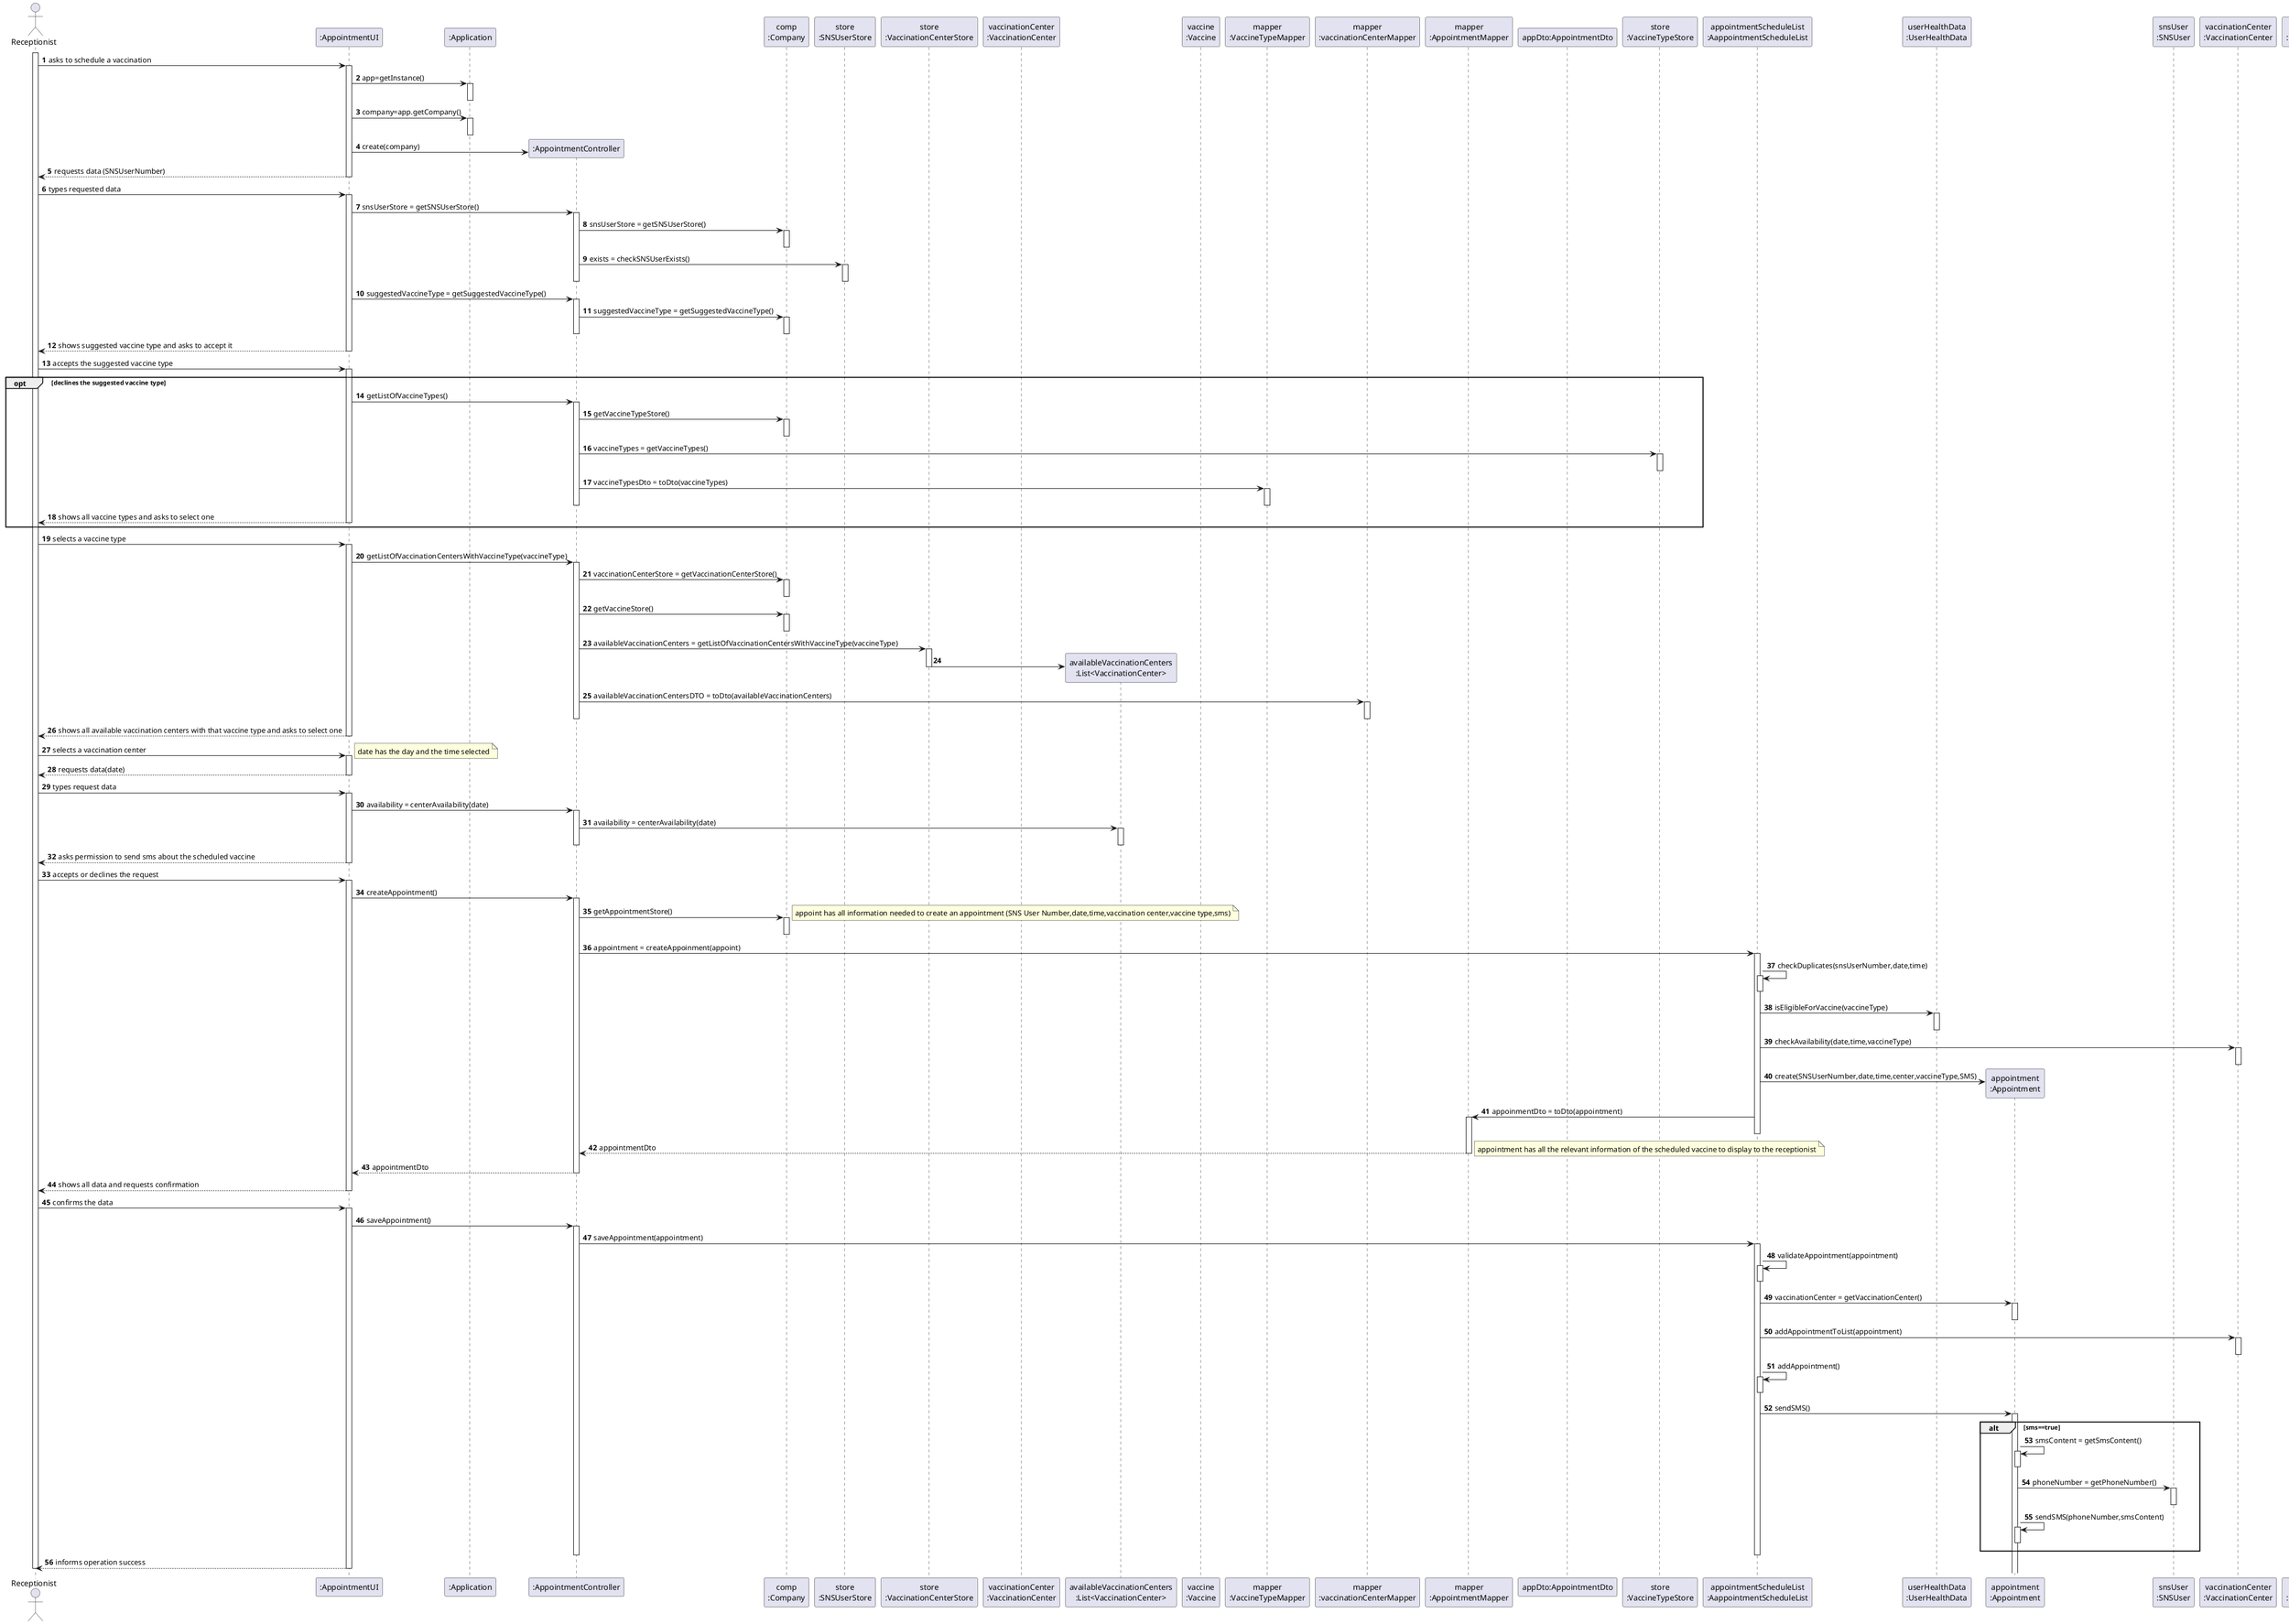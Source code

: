 @startuml US02_SD
autonumber
'hide footbox
actor "Receptionist" as RECEPT

participant ":AppointmentUI" as UI
participant ":Application" as APP
participant ":AppointmentController" as CTRL
participant "comp\n:Company" as COMP
participant "store\n:SNSUserStore" as USERSTORE
participant "store\n:VaccinationCenterStore" as CENTERSTORE
participant "vaccinationCenter\n:VaccinationCenter" as CENTER
participant "availableVaccinationCenters\n:List<VaccinationCenter>" as LISTCENTER
participant "vaccine\n:Vaccine" as VACCINE
participant "mapper\n:VaccineTypeMapper" as VACTYPEMAPPER
participant "mapper\n:vaccinationCenterMapper" as VACMAPPER
participant "mapper\n:AppointmentMapper" as APPMAPPER
participant "appDto:AppointmentDto" as DTO
participant "store\n:VaccineTypeStore" as VACSTORE
participant "appointmentScheduleList\n:AappointmentScheduleList" as APPLIST
participant "userHealthData\n:UserHealthData" as USERDATA
participant "appointment\n:Appointment" as APPOINT
participant "snsUser\n:SNSUser" as SNSUSER
participant "vaccinationCenter\n:VaccinationCenter" as VACCENTER
participant "vaccinesTypes\n:List<VaccineType>"
participant "administeredVaccines\n:List<Vaccines>"
participant "vaccineTypesDto\n:List<VaccineTypeDto>"


activate RECEPT
RECEPT -> UI : asks to schedule a vaccination
activate UI

UI -> APP : app=getInstance()
activate APP
deactivate APP

UI -> APP : company=app.getCompany()
activate APP
deactivate APP

UI -> CTRL** : create(company)

UI --> RECEPT : requests data (SNSUserNumber)
deactivate UI

RECEPT -> UI : types requested data
activate UI

UI -> CTRL : snsUserStore = getSNSUserStore()
activate CTRL

CTRL -> COMP : snsUserStore = getSNSUserStore()
activate COMP
deactivate COMP


CTRL -> USERSTORE : exists = checkSNSUserExists()
activate USERSTORE
deactivate USERSTORE 
deactivate CTRL


UI -> CTRL : suggestedVaccineType = getSuggestedVaccineType()
activate CTRL

CTRL -> COMP : suggestedVaccineType = getSuggestedVaccineType()
activate COMP
deactivate CTRL
deactivate COMP

UI --> RECEPT : shows suggested vaccine type and asks to accept it
deactivate UI

RECEPT -> UI : accepts the suggested vaccine type
activate UI

opt declines the suggested vaccine type
UI -> CTRL : getListOfVaccineTypes()
activate CTRL

CTRL -> COMP : getVaccineTypeStore()
activate COMP
deactivate COMP

CTRL -> VACSTORE : vaccineTypes = getVaccineTypes()
activate VACSTORE
deactivate VACSTORE

CTRL -> VACTYPEMAPPER : vaccineTypesDto = toDto(vaccineTypes)
activate VACTYPEMAPPER
deactivate VACTYPEMAPPER
deactivate CTRL

UI --> RECEPT : shows all vaccine types and asks to select one
deactivate UI
end

RECEPT -> UI : selects a vaccine type
activate UI

UI -> CTRL : getListOfVaccinationCentersWithVaccineType(vaccineType)
activate CTRL

CTRL -> COMP : vaccinationCenterStore = getVaccinationCenterStore()
activate COMP
deactivate COMP

CTRL -> COMP : getVaccineStore()
activate COMP
deactivate COMP

CTRL -> CENTERSTORE : availableVaccinationCenters = getListOfVaccinationCentersWithVaccineType(vaccineType)
activate CENTERSTORE
CENTERSTORE -> LISTCENTER**
deactivate CENTERSTORE

CTRL -> VACMAPPER : availableVaccinationCentersDTO = toDto(availableVaccinationCenters)
activate VACMAPPER
deactivate VACMAPPER

deactivate CTRL

UI --> RECEPT : shows all available vaccination centers with that vaccine type and asks to select one
deactivate UI

RECEPT -> UI : selects a vaccination center
activate UI

note right
date has the day and the time selected
end note
UI --> RECEPT : requests data(date)
deactivate UI

RECEPT -> UI : types request data
activate UI

UI -> CTRL : availability = centerAvailability(date)
activate CTRL

CTRL -> LISTCENTER : availability = centerAvailability(date)
activate LISTCENTER
deactivate LISTCENTER
deactivate CTRL


UI --> RECEPT : asks permission to send sms about the scheduled vaccine
deactivate UI
RECEPT -> UI : accepts or declines the request
activate UI

UI -> CTRL : createAppointment()
activate CTRL

CTRL -> COMP : getAppointmentStore()
activate COMP
deactivate COMP

note right 
appoint has all information needed to create an appointment (SNS User Number,date,time,vaccination center,vaccine type,sms)
end note

CTRL -> APPLIST : appointment = createAppoinment(appoint)
activate APPLIST

APPLIST -> APPLIST : checkDuplicates(snsUserNumber,date,time)
activate APPLIST
deactivate APPLIST

APPLIST -> USERDATA : isEligibleForVaccine(vaccineType)
activate USERDATA
deactivate USERDATA

APPLIST -> VACCENTER : checkAvailability(date,time,vaccineType)
activate VACCENTER
deactivate VACCENTER

APPLIST -> APPOINT** : create(SNSUserNumber,date,time,center,vaccineType,SMS)

APPLIST -> APPMAPPER : appoinmentDto = toDto(appointment)
activate APPMAPPER
deactivate APPLIST

APPMAPPER --> CTRL : appointmentDto
deactivate APPMAPPER

note right 
    appointment has all the relevant information of the scheduled vaccine to display to the receptionist
end note

CTRL --> UI : appointmentDto
deactivate CTRL

UI --> RECEPT : shows all data and requests confirmation
deactivate UI
RECEPT -> UI : confirms the data
activate UI

UI -> CTRL : saveAppointment()
activate CTRL

CTRL -> APPLIST : saveAppointment(appointment)
activate APPLIST

APPLIST -> APPLIST : validateAppointment(appointment)
activate APPLIST
deactivate APPLIST

APPLIST -> APPOINT : vaccinationCenter = getVaccinationCenter()
activate APPOINT
deactivate APPOINT

APPLIST -> VACCENTER : addAppointmentToList(appointment)
activate VACCENTER
deactivate VACCENTER

APPLIST -> APPLIST : addAppointment()
activate APPLIST
deactivate APPLIST

APPLIST -> APPOINT : sendSMS()
activate APPOINT

alt sms==true
APPOINT -> APPOINT : smsContent = getSmsContent()
activate APPOINT
deactivate APPOINT

APPOINT -> SNSUSER : phoneNumber = getPhoneNumber()
activate SNSUSER
deactivate SNSUSER

APPOINT -> APPOINT : sendSMS(phoneNumber,smsContent)
activate APPOINT
deactivate APPOINT
end

deactivate APPLIST
deactivate CTRL

UI --> RECEPT : informs operation success
deactivate UI

deactivate RECEPT

@enduml